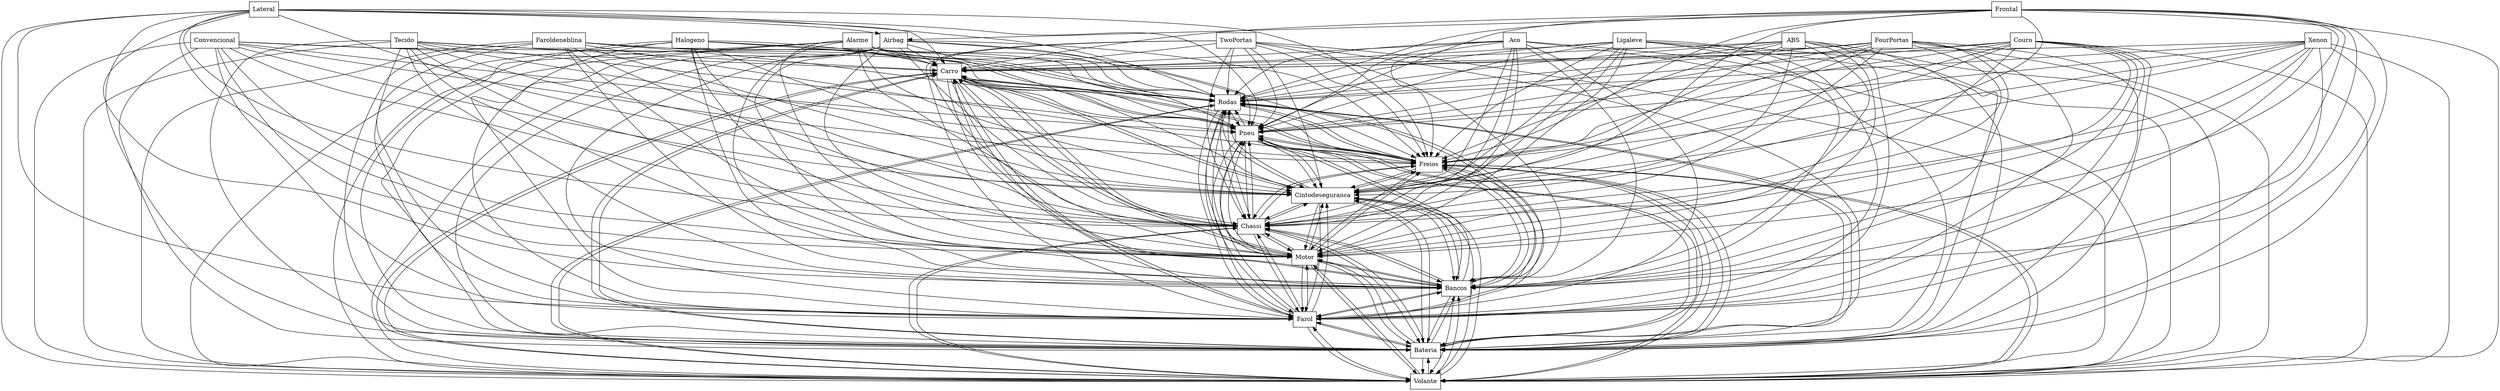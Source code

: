digraph{
graph [rankdir=TB];
node [shape=box];
edge [arrowhead=normal];
0[label="Lateral",]
1[label="Alarme",]
2[label="Faroldeneblina",]
3[label="Frontal",]
4[label="Carro",]
5[label="Rodas",]
6[label="Volante",]
7[label="Convencional",]
8[label="Couro",]
9[label="Bateria",]
10[label="Farol",]
11[label="Tecido",]
12[label="Bancos",]
13[label="ABS",]
14[label="Halogeno",]
15[label="Airbag",]
16[label="Motor",]
17[label="Chassi",]
18[label="Cintodeseguranca",]
19[label="Freios",]
20[label="Xenon",]
21[label="Pneu",]
22[label="TwoPortas",]
23[label="Ligaleve",]
24[label="FourPortas",]
25[label="Aco",]
0->4[label="",]
0->5[label="",]
0->6[label="",]
0->9[label="",]
0->10[label="",]
0->12[label="",]
0->15[label="",]
0->16[label="",]
0->17[label="",]
0->18[label="",]
0->19[label="",]
0->21[label="",]
1->4[label="",]
1->5[label="",]
1->6[label="",]
1->9[label="",]
1->10[label="",]
1->12[label="",]
1->16[label="",]
1->17[label="",]
1->18[label="",]
1->19[label="",]
1->21[label="",]
2->4[label="",]
2->5[label="",]
2->6[label="",]
2->9[label="",]
2->10[label="",]
2->12[label="",]
2->16[label="",]
2->17[label="",]
2->18[label="",]
2->19[label="",]
2->21[label="",]
3->4[label="",]
3->5[label="",]
3->6[label="",]
3->9[label="",]
3->10[label="",]
3->12[label="",]
3->15[label="",]
3->16[label="",]
3->17[label="",]
3->18[label="",]
3->19[label="",]
3->21[label="",]
4->5[label="",]
4->6[label="",]
4->9[label="",]
4->10[label="",]
4->12[label="",]
4->16[label="",]
4->17[label="",]
4->18[label="",]
4->19[label="",]
4->21[label="",]
5->4[label="",]
5->6[label="",]
5->9[label="",]
5->10[label="",]
5->12[label="",]
5->16[label="",]
5->17[label="",]
5->18[label="",]
5->19[label="",]
5->21[label="",]
6->4[label="",]
6->5[label="",]
6->9[label="",]
6->10[label="",]
6->12[label="",]
6->16[label="",]
6->17[label="",]
6->18[label="",]
6->19[label="",]
6->21[label="",]
7->4[label="",]
7->5[label="",]
7->6[label="",]
7->9[label="",]
7->10[label="",]
7->12[label="",]
7->16[label="",]
7->17[label="",]
7->18[label="",]
7->19[label="",]
7->21[label="",]
8->4[label="",]
8->5[label="",]
8->6[label="",]
8->9[label="",]
8->10[label="",]
8->12[label="",]
8->16[label="",]
8->17[label="",]
8->18[label="",]
8->19[label="",]
8->21[label="",]
9->4[label="",]
9->5[label="",]
9->6[label="",]
9->10[label="",]
9->12[label="",]
9->16[label="",]
9->17[label="",]
9->18[label="",]
9->19[label="",]
9->21[label="",]
10->4[label="",]
10->5[label="",]
10->6[label="",]
10->9[label="",]
10->12[label="",]
10->16[label="",]
10->17[label="",]
10->18[label="",]
10->19[label="",]
10->21[label="",]
11->4[label="",]
11->5[label="",]
11->6[label="",]
11->9[label="",]
11->10[label="",]
11->12[label="",]
11->16[label="",]
11->17[label="",]
11->18[label="",]
11->19[label="",]
11->21[label="",]
12->4[label="",]
12->5[label="",]
12->6[label="",]
12->9[label="",]
12->10[label="",]
12->16[label="",]
12->17[label="",]
12->18[label="",]
12->19[label="",]
12->21[label="",]
13->4[label="",]
13->5[label="",]
13->6[label="",]
13->9[label="",]
13->10[label="",]
13->12[label="",]
13->16[label="",]
13->17[label="",]
13->18[label="",]
13->19[label="",]
13->21[label="",]
14->4[label="",]
14->5[label="",]
14->6[label="",]
14->9[label="",]
14->10[label="",]
14->12[label="",]
14->16[label="",]
14->17[label="",]
14->18[label="",]
14->19[label="",]
14->21[label="",]
15->4[label="",]
15->5[label="",]
15->6[label="",]
15->9[label="",]
15->10[label="",]
15->12[label="",]
15->16[label="",]
15->17[label="",]
15->18[label="",]
15->19[label="",]
15->21[label="",]
16->4[label="",]
16->5[label="",]
16->6[label="",]
16->9[label="",]
16->10[label="",]
16->12[label="",]
16->17[label="",]
16->18[label="",]
16->19[label="",]
16->21[label="",]
17->4[label="",]
17->5[label="",]
17->6[label="",]
17->9[label="",]
17->10[label="",]
17->12[label="",]
17->16[label="",]
17->18[label="",]
17->19[label="",]
17->21[label="",]
18->4[label="",]
18->5[label="",]
18->6[label="",]
18->9[label="",]
18->10[label="",]
18->12[label="",]
18->16[label="",]
18->17[label="",]
18->19[label="",]
18->21[label="",]
19->4[label="",]
19->5[label="",]
19->6[label="",]
19->9[label="",]
19->10[label="",]
19->12[label="",]
19->16[label="",]
19->17[label="",]
19->18[label="",]
19->21[label="",]
20->4[label="",]
20->5[label="",]
20->6[label="",]
20->9[label="",]
20->10[label="",]
20->12[label="",]
20->16[label="",]
20->17[label="",]
20->18[label="",]
20->19[label="",]
20->21[label="",]
21->4[label="",]
21->5[label="",]
21->6[label="",]
21->9[label="",]
21->10[label="",]
21->12[label="",]
21->16[label="",]
21->17[label="",]
21->18[label="",]
21->19[label="",]
22->4[label="",]
22->5[label="",]
22->6[label="",]
22->9[label="",]
22->10[label="",]
22->12[label="",]
22->16[label="",]
22->17[label="",]
22->18[label="",]
22->19[label="",]
22->21[label="",]
23->4[label="",]
23->5[label="",]
23->6[label="",]
23->9[label="",]
23->10[label="",]
23->12[label="",]
23->16[label="",]
23->17[label="",]
23->18[label="",]
23->19[label="",]
23->21[label="",]
24->4[label="",]
24->5[label="",]
24->6[label="",]
24->9[label="",]
24->10[label="",]
24->12[label="",]
24->16[label="",]
24->17[label="",]
24->18[label="",]
24->19[label="",]
24->21[label="",]
25->4[label="",]
25->5[label="",]
25->6[label="",]
25->9[label="",]
25->10[label="",]
25->12[label="",]
25->16[label="",]
25->17[label="",]
25->18[label="",]
25->19[label="",]
25->21[label="",]
}
